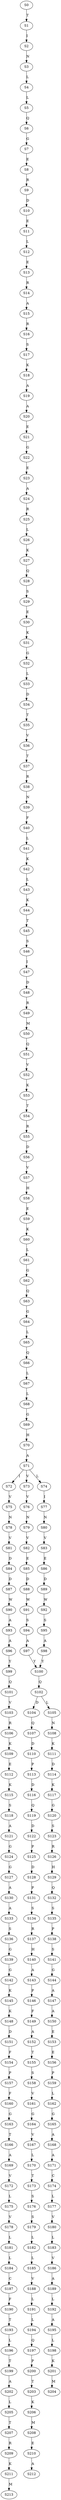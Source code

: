 strict digraph  {
	S0 -> S1 [ label = T ];
	S1 -> S2 [ label = I ];
	S2 -> S3 [ label = N ];
	S3 -> S4 [ label = L ];
	S4 -> S5 [ label = L ];
	S5 -> S6 [ label = Q ];
	S6 -> S7 [ label = G ];
	S7 -> S8 [ label = E ];
	S8 -> S9 [ label = R ];
	S9 -> S10 [ label = D ];
	S10 -> S11 [ label = E ];
	S11 -> S12 [ label = L ];
	S12 -> S13 [ label = E ];
	S13 -> S14 [ label = R ];
	S14 -> S15 [ label = A ];
	S15 -> S16 [ label = R ];
	S16 -> S17 [ label = S ];
	S17 -> S18 [ label = K ];
	S18 -> S19 [ label = A ];
	S19 -> S20 [ label = A ];
	S20 -> S21 [ label = E ];
	S21 -> S22 [ label = G ];
	S22 -> S23 [ label = E ];
	S23 -> S24 [ label = A ];
	S24 -> S25 [ label = R ];
	S25 -> S26 [ label = L ];
	S26 -> S27 [ label = K ];
	S27 -> S28 [ label = Q ];
	S28 -> S29 [ label = S ];
	S29 -> S30 [ label = E ];
	S30 -> S31 [ label = K ];
	S31 -> S32 [ label = G ];
	S32 -> S33 [ label = L ];
	S33 -> S34 [ label = D ];
	S34 -> S35 [ label = T ];
	S35 -> S36 [ label = V ];
	S36 -> S37 [ label = T ];
	S37 -> S38 [ label = R ];
	S38 -> S39 [ label = N ];
	S39 -> S40 [ label = F ];
	S40 -> S41 [ label = L ];
	S41 -> S42 [ label = K ];
	S42 -> S43 [ label = L ];
	S43 -> S44 [ label = K ];
	S44 -> S45 [ label = T ];
	S45 -> S46 [ label = S ];
	S46 -> S47 [ label = I ];
	S47 -> S48 [ label = D ];
	S48 -> S49 [ label = R ];
	S49 -> S50 [ label = M ];
	S50 -> S51 [ label = Q ];
	S51 -> S52 [ label = V ];
	S52 -> S53 [ label = K ];
	S53 -> S54 [ label = T ];
	S54 -> S55 [ label = R ];
	S55 -> S56 [ label = D ];
	S56 -> S57 [ label = V ];
	S57 -> S58 [ label = H ];
	S58 -> S59 [ label = E ];
	S59 -> S60 [ label = K ];
	S60 -> S61 [ label = L ];
	S61 -> S62 [ label = G ];
	S62 -> S63 [ label = Q ];
	S63 -> S64 [ label = G ];
	S64 -> S65 [ label = L ];
	S65 -> S66 [ label = Q ];
	S66 -> S67 [ label = L ];
	S67 -> S68 [ label = L ];
	S68 -> S69 [ label = G ];
	S69 -> S70 [ label = H ];
	S70 -> S71 [ label = A ];
	S71 -> S72 [ label = I ];
	S71 -> S73 [ label = V ];
	S71 -> S74 [ label = L ];
	S72 -> S75 [ label = V ];
	S73 -> S76 [ label = V ];
	S74 -> S77 [ label = I ];
	S75 -> S78 [ label = N ];
	S76 -> S79 [ label = N ];
	S77 -> S80 [ label = N ];
	S78 -> S81 [ label = V ];
	S79 -> S82 [ label = V ];
	S80 -> S83 [ label = V ];
	S81 -> S84 [ label = D ];
	S82 -> S85 [ label = E ];
	S83 -> S86 [ label = E ];
	S84 -> S87 [ label = D ];
	S85 -> S88 [ label = D ];
	S86 -> S89 [ label = D ];
	S87 -> S90 [ label = W ];
	S88 -> S91 [ label = W ];
	S89 -> S92 [ label = W ];
	S90 -> S93 [ label = A ];
	S91 -> S94 [ label = S ];
	S92 -> S95 [ label = S ];
	S93 -> S96 [ label = A ];
	S94 -> S97 [ label = A ];
	S95 -> S98 [ label = A ];
	S96 -> S99 [ label = Y ];
	S97 -> S100 [ label = Y ];
	S98 -> S100 [ label = Y ];
	S99 -> S101 [ label = Q ];
	S100 -> S102 [ label = Q ];
	S101 -> S103 [ label = V ];
	S102 -> S104 [ label = D ];
	S102 -> S105 [ label = L ];
	S103 -> S106 [ label = R ];
	S104 -> S107 [ label = Q ];
	S105 -> S108 [ label = N ];
	S106 -> S109 [ label = K ];
	S107 -> S110 [ label = D ];
	S108 -> S111 [ label = K ];
	S109 -> S112 [ label = E ];
	S110 -> S113 [ label = P ];
	S111 -> S114 [ label = D ];
	S112 -> S115 [ label = K ];
	S113 -> S116 [ label = D ];
	S114 -> S117 [ label = K ];
	S115 -> S118 [ label = S ];
	S116 -> S119 [ label = Q ];
	S117 -> S120 [ label = G ];
	S118 -> S121 [ label = A ];
	S119 -> S122 [ label = D ];
	S120 -> S123 [ label = S ];
	S121 -> S124 [ label = G ];
	S122 -> S125 [ label = P ];
	S123 -> S126 [ label = R ];
	S124 -> S127 [ label = G ];
	S125 -> S128 [ label = D ];
	S126 -> S129 [ label = H ];
	S127 -> S130 [ label = A ];
	S128 -> S131 [ label = P ];
	S129 -> S132 [ label = Q ];
	S130 -> S133 [ label = A ];
	S131 -> S134 [ label = S ];
	S132 -> S135 [ label = S ];
	S133 -> S136 [ label = S ];
	S134 -> S137 [ label = R ];
	S135 -> S138 [ label = P ];
	S136 -> S139 [ label = G ];
	S137 -> S140 [ label = H ];
	S138 -> S141 [ label = S ];
	S139 -> S142 [ label = G ];
	S140 -> S143 [ label = A ];
	S141 -> S144 [ label = G ];
	S142 -> S145 [ label = K ];
	S143 -> S146 [ label = P ];
	S144 -> S147 [ label = A ];
	S145 -> S148 [ label = K ];
	S146 -> S149 [ label = F ];
	S147 -> S150 [ label = A ];
	S148 -> S151 [ label = D ];
	S149 -> S152 [ label = A ];
	S150 -> S153 [ label = E ];
	S151 -> S154 [ label = F ];
	S152 -> S155 [ label = T ];
	S153 -> S156 [ label = E ];
	S154 -> S157 [ label = P ];
	S155 -> S158 [ label = S ];
	S156 -> S159 [ label = P ];
	S157 -> S160 [ label = F ];
	S158 -> S161 [ label = V ];
	S159 -> S162 [ label = L ];
	S160 -> S163 [ label = G ];
	S161 -> S164 [ label = G ];
	S162 -> S165 [ label = G ];
	S163 -> S166 [ label = T ];
	S164 -> S167 [ label = V ];
	S165 -> S168 [ label = A ];
	S166 -> S169 [ label = A ];
	S167 -> S170 [ label = L ];
	S168 -> S171 [ label = A ];
	S169 -> S172 [ label = V ];
	S170 -> S173 [ label = T ];
	S171 -> S174 [ label = C ];
	S172 -> S175 [ label = L ];
	S173 -> S176 [ label = S ];
	S174 -> S177 [ label = L ];
	S175 -> S178 [ label = V ];
	S176 -> S179 [ label = S ];
	S177 -> S180 [ label = V ];
	S178 -> S181 [ label = L ];
	S179 -> S182 [ label = L ];
	S180 -> S183 [ label = L ];
	S181 -> S184 [ label = L ];
	S182 -> S185 [ label = L ];
	S183 -> S186 [ label = V ];
	S184 -> S187 [ label = C ];
	S185 -> S188 [ label = V ];
	S186 -> S189 [ label = A ];
	S187 -> S190 [ label = F ];
	S188 -> S191 [ label = L ];
	S189 -> S192 [ label = L ];
	S190 -> S193 [ label = T ];
	S191 -> S194 [ label = L ];
	S192 -> S195 [ label = A ];
	S193 -> S196 [ label = L ];
	S194 -> S197 [ label = Q ];
	S195 -> S198 [ label = L ];
	S196 -> S199 [ label = T ];
	S197 -> S200 [ label = P ];
	S198 -> S201 [ label = K ];
	S199 -> S202 [ label = A ];
	S200 -> S203 [ label = T ];
	S201 -> S204 [ label = M ];
	S202 -> S205 [ label = L ];
	S203 -> S206 [ label = K ];
	S205 -> S207 [ label = T ];
	S206 -> S208 [ label = M ];
	S207 -> S209 [ label = R ];
	S208 -> S210 [ label = E ];
	S209 -> S211 [ label = K ];
	S210 -> S212 [ label = A ];
	S211 -> S213 [ label = M ];
}
